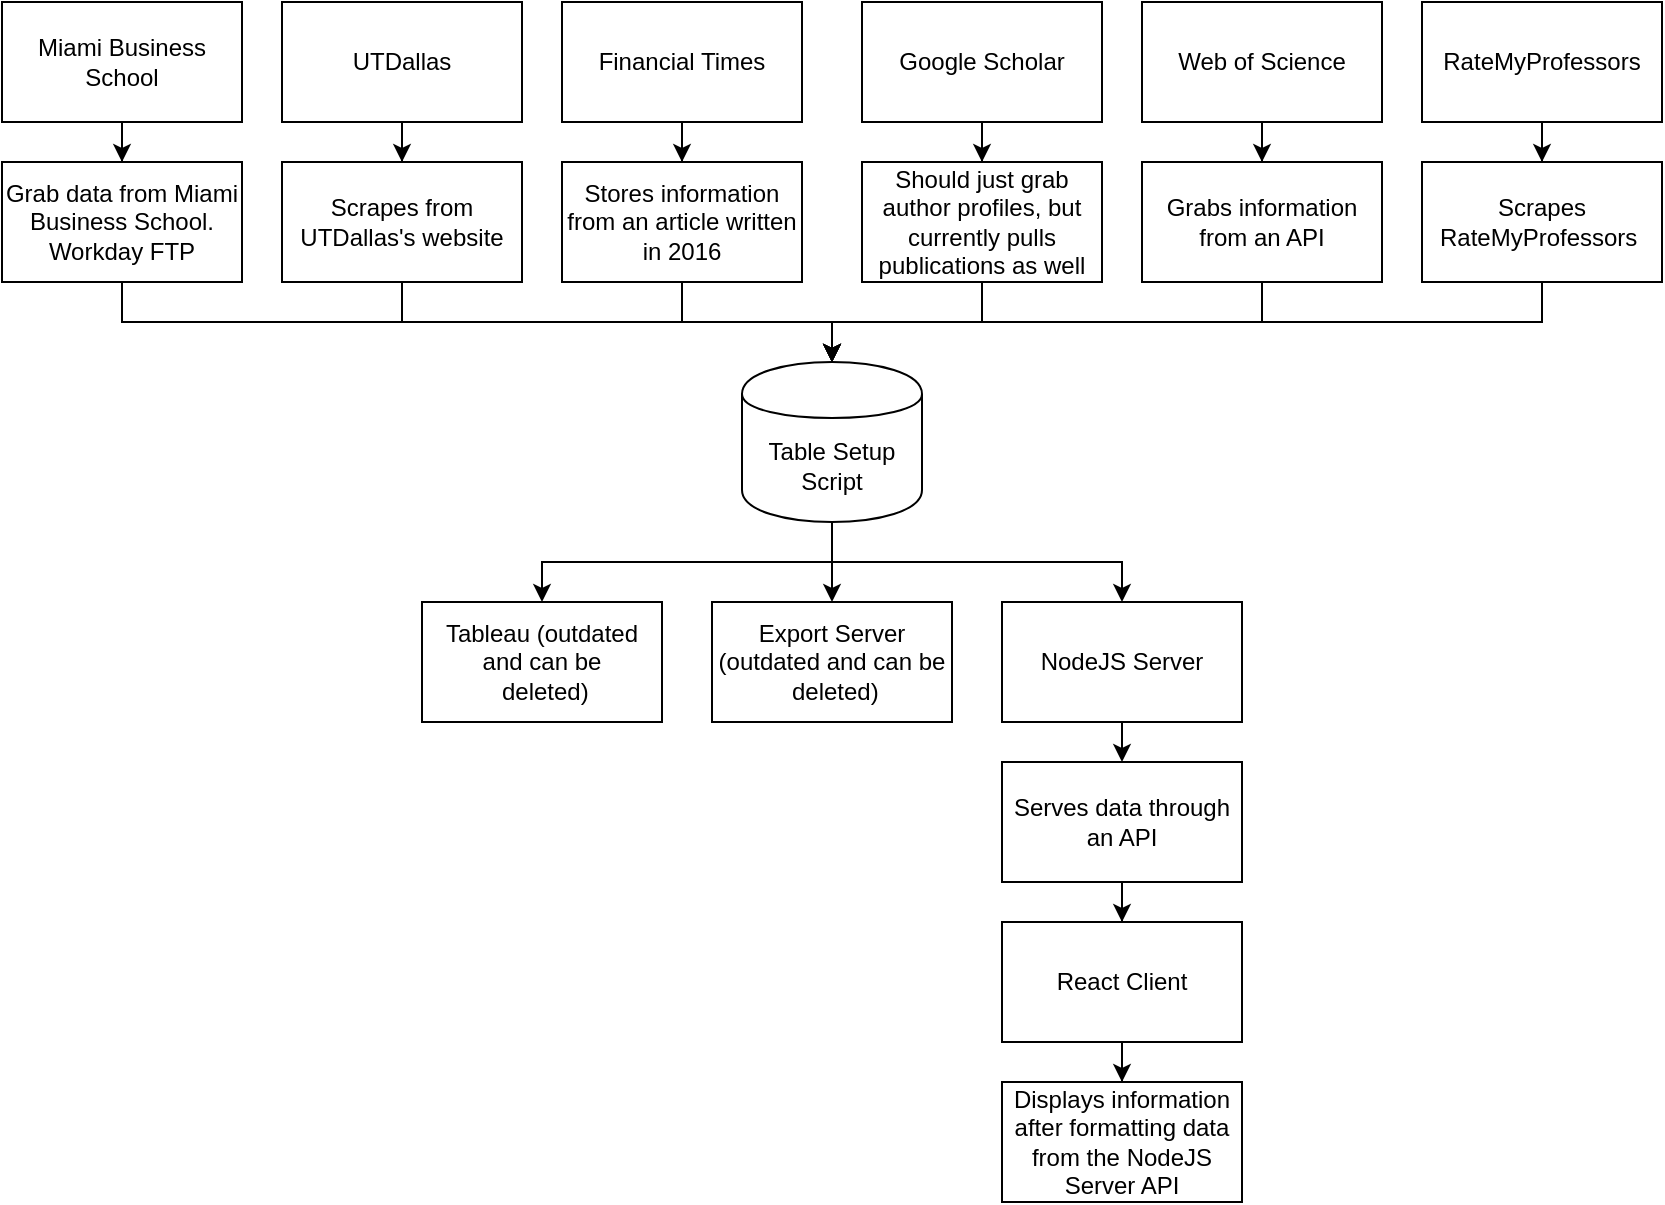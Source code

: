 <mxfile version="11.2.1" type="device" pages="1"><diagram id="a6ZYqR-ajPMGwNq50tRY" name="Page-1"><mxGraphModel dx="1662" dy="747" grid="1" gridSize="10" guides="1" tooltips="1" connect="1" arrows="1" fold="1" page="1" pageScale="1" pageWidth="850" pageHeight="1100" math="0" shadow="0"><root><mxCell id="0"/><mxCell id="1" parent="0"/><mxCell id="5oNPRwhhi9Mld0t4DFtq-17" style="edgeStyle=orthogonalEdgeStyle;rounded=0;orthogonalLoop=1;jettySize=auto;html=1;" edge="1" parent="1" source="5oNPRwhhi9Mld0t4DFtq-1" target="5oNPRwhhi9Mld0t4DFtq-11"><mxGeometry relative="1" as="geometry"/></mxCell><mxCell id="5oNPRwhhi9Mld0t4DFtq-1" value="Miami Business School" style="rounded=0;whiteSpace=wrap;html=1;" vertex="1" parent="1"><mxGeometry x="10" y="20" width="120" height="60" as="geometry"/></mxCell><mxCell id="5oNPRwhhi9Mld0t4DFtq-18" style="edgeStyle=orthogonalEdgeStyle;rounded=0;orthogonalLoop=1;jettySize=auto;html=1;entryX=0.5;entryY=0;entryDx=0;entryDy=0;" edge="1" parent="1" source="5oNPRwhhi9Mld0t4DFtq-2" target="5oNPRwhhi9Mld0t4DFtq-12"><mxGeometry relative="1" as="geometry"/></mxCell><mxCell id="5oNPRwhhi9Mld0t4DFtq-2" value="UTDallas" style="rounded=0;whiteSpace=wrap;html=1;" vertex="1" parent="1"><mxGeometry x="150" y="20" width="120" height="60" as="geometry"/></mxCell><mxCell id="5oNPRwhhi9Mld0t4DFtq-19" style="edgeStyle=orthogonalEdgeStyle;rounded=0;orthogonalLoop=1;jettySize=auto;html=1;entryX=0.5;entryY=0;entryDx=0;entryDy=0;" edge="1" parent="1" source="5oNPRwhhi9Mld0t4DFtq-3" target="5oNPRwhhi9Mld0t4DFtq-13"><mxGeometry relative="1" as="geometry"/></mxCell><mxCell id="5oNPRwhhi9Mld0t4DFtq-3" value="Financial Times" style="rounded=0;whiteSpace=wrap;html=1;" vertex="1" parent="1"><mxGeometry x="290" y="20" width="120" height="60" as="geometry"/></mxCell><mxCell id="5oNPRwhhi9Mld0t4DFtq-20" style="edgeStyle=orthogonalEdgeStyle;rounded=0;orthogonalLoop=1;jettySize=auto;html=1;entryX=0.5;entryY=0;entryDx=0;entryDy=0;" edge="1" parent="1" source="5oNPRwhhi9Mld0t4DFtq-4" target="5oNPRwhhi9Mld0t4DFtq-14"><mxGeometry relative="1" as="geometry"/></mxCell><mxCell id="5oNPRwhhi9Mld0t4DFtq-4" value="Google Scholar" style="rounded=0;whiteSpace=wrap;html=1;" vertex="1" parent="1"><mxGeometry x="440" y="20" width="120" height="60" as="geometry"/></mxCell><mxCell id="5oNPRwhhi9Mld0t4DFtq-21" style="edgeStyle=orthogonalEdgeStyle;rounded=0;orthogonalLoop=1;jettySize=auto;html=1;entryX=0.5;entryY=0;entryDx=0;entryDy=0;" edge="1" parent="1" source="5oNPRwhhi9Mld0t4DFtq-5" target="5oNPRwhhi9Mld0t4DFtq-15"><mxGeometry relative="1" as="geometry"/></mxCell><mxCell id="5oNPRwhhi9Mld0t4DFtq-5" value="Web of Science" style="rounded=0;whiteSpace=wrap;html=1;" vertex="1" parent="1"><mxGeometry x="580" y="20" width="120" height="60" as="geometry"/></mxCell><mxCell id="5oNPRwhhi9Mld0t4DFtq-22" style="edgeStyle=orthogonalEdgeStyle;rounded=0;orthogonalLoop=1;jettySize=auto;html=1;entryX=0.5;entryY=0;entryDx=0;entryDy=0;" edge="1" parent="1" source="5oNPRwhhi9Mld0t4DFtq-6" target="5oNPRwhhi9Mld0t4DFtq-16"><mxGeometry relative="1" as="geometry"/></mxCell><mxCell id="5oNPRwhhi9Mld0t4DFtq-6" value="RateMyProfessors" style="rounded=0;whiteSpace=wrap;html=1;" vertex="1" parent="1"><mxGeometry x="720" y="20" width="120" height="60" as="geometry"/></mxCell><mxCell id="5oNPRwhhi9Mld0t4DFtq-30" style="edgeStyle=orthogonalEdgeStyle;rounded=0;orthogonalLoop=1;jettySize=auto;html=1;entryX=0.5;entryY=0;entryDx=0;entryDy=0;" edge="1" parent="1" source="5oNPRwhhi9Mld0t4DFtq-7" target="5oNPRwhhi9Mld0t4DFtq-10"><mxGeometry relative="1" as="geometry"/></mxCell><mxCell id="5oNPRwhhi9Mld0t4DFtq-31" style="edgeStyle=orthogonalEdgeStyle;rounded=0;orthogonalLoop=1;jettySize=auto;html=1;entryX=0.5;entryY=0;entryDx=0;entryDy=0;" edge="1" parent="1" source="5oNPRwhhi9Mld0t4DFtq-7" target="5oNPRwhhi9Mld0t4DFtq-9"><mxGeometry relative="1" as="geometry"><Array as="points"><mxPoint x="425" y="300"/><mxPoint x="280" y="300"/></Array></mxGeometry></mxCell><mxCell id="5oNPRwhhi9Mld0t4DFtq-35" style="edgeStyle=orthogonalEdgeStyle;rounded=0;orthogonalLoop=1;jettySize=auto;html=1;entryX=0.5;entryY=0;entryDx=0;entryDy=0;" edge="1" parent="1" source="5oNPRwhhi9Mld0t4DFtq-7" target="5oNPRwhhi9Mld0t4DFtq-34"><mxGeometry relative="1" as="geometry"><Array as="points"><mxPoint x="425" y="300"/><mxPoint x="570" y="300"/></Array></mxGeometry></mxCell><mxCell id="5oNPRwhhi9Mld0t4DFtq-7" value="Table Setup Script" style="shape=cylinder;whiteSpace=wrap;html=1;boundedLbl=1;backgroundOutline=1;" vertex="1" parent="1"><mxGeometry x="380" y="200" width="90" height="80" as="geometry"/></mxCell><mxCell id="5oNPRwhhi9Mld0t4DFtq-33" style="edgeStyle=orthogonalEdgeStyle;rounded=0;orthogonalLoop=1;jettySize=auto;html=1;entryX=0.5;entryY=0;entryDx=0;entryDy=0;" edge="1" parent="1" source="5oNPRwhhi9Mld0t4DFtq-8" target="5oNPRwhhi9Mld0t4DFtq-32"><mxGeometry relative="1" as="geometry"/></mxCell><mxCell id="5oNPRwhhi9Mld0t4DFtq-8" value="Serves data through an API" style="rounded=0;whiteSpace=wrap;html=1;" vertex="1" parent="1"><mxGeometry x="510" y="400" width="120" height="60" as="geometry"/></mxCell><mxCell id="5oNPRwhhi9Mld0t4DFtq-9" value="Tableau (outdated and can be&lt;br&gt;&amp;nbsp;deleted)" style="rounded=0;whiteSpace=wrap;html=1;" vertex="1" parent="1"><mxGeometry x="220" y="320" width="120" height="60" as="geometry"/></mxCell><mxCell id="5oNPRwhhi9Mld0t4DFtq-10" value="Export Server (outdated and can be&lt;br&gt;&amp;nbsp;deleted)" style="rounded=0;whiteSpace=wrap;html=1;" vertex="1" parent="1"><mxGeometry x="365" y="320" width="120" height="60" as="geometry"/></mxCell><mxCell id="5oNPRwhhi9Mld0t4DFtq-28" style="edgeStyle=orthogonalEdgeStyle;rounded=0;orthogonalLoop=1;jettySize=auto;html=1;entryX=0.5;entryY=0;entryDx=0;entryDy=0;" edge="1" parent="1" source="5oNPRwhhi9Mld0t4DFtq-11" target="5oNPRwhhi9Mld0t4DFtq-7"><mxGeometry relative="1" as="geometry"><Array as="points"><mxPoint x="70" y="180"/><mxPoint x="425" y="180"/></Array></mxGeometry></mxCell><mxCell id="5oNPRwhhi9Mld0t4DFtq-11" value="Grab data from Miami Business School. Workday FTP" style="rounded=0;whiteSpace=wrap;html=1;" vertex="1" parent="1"><mxGeometry x="10" y="100" width="120" height="60" as="geometry"/></mxCell><mxCell id="5oNPRwhhi9Mld0t4DFtq-25" style="edgeStyle=orthogonalEdgeStyle;rounded=0;orthogonalLoop=1;jettySize=auto;html=1;entryX=0.5;entryY=0;entryDx=0;entryDy=0;" edge="1" parent="1" source="5oNPRwhhi9Mld0t4DFtq-12" target="5oNPRwhhi9Mld0t4DFtq-7"><mxGeometry relative="1" as="geometry"><Array as="points"><mxPoint x="210" y="180"/><mxPoint x="425" y="180"/></Array></mxGeometry></mxCell><mxCell id="5oNPRwhhi9Mld0t4DFtq-12" value="Scrapes from UTDallas's website" style="rounded=0;whiteSpace=wrap;html=1;" vertex="1" parent="1"><mxGeometry x="150" y="100" width="120" height="60" as="geometry"/></mxCell><mxCell id="5oNPRwhhi9Mld0t4DFtq-23" style="edgeStyle=orthogonalEdgeStyle;rounded=0;orthogonalLoop=1;jettySize=auto;html=1;entryX=0.5;entryY=0;entryDx=0;entryDy=0;" edge="1" parent="1" source="5oNPRwhhi9Mld0t4DFtq-13" target="5oNPRwhhi9Mld0t4DFtq-7"><mxGeometry relative="1" as="geometry"/></mxCell><mxCell id="5oNPRwhhi9Mld0t4DFtq-13" value="Stores information from an article written in 2016" style="rounded=0;whiteSpace=wrap;html=1;" vertex="1" parent="1"><mxGeometry x="290" y="100" width="120" height="60" as="geometry"/></mxCell><mxCell id="5oNPRwhhi9Mld0t4DFtq-24" style="edgeStyle=orthogonalEdgeStyle;rounded=0;orthogonalLoop=1;jettySize=auto;html=1;exitX=0.5;exitY=1;exitDx=0;exitDy=0;" edge="1" parent="1" source="5oNPRwhhi9Mld0t4DFtq-14" target="5oNPRwhhi9Mld0t4DFtq-7"><mxGeometry relative="1" as="geometry"/></mxCell><mxCell id="5oNPRwhhi9Mld0t4DFtq-14" value="Should just grab author profiles, but currently pulls publications as well" style="rounded=0;whiteSpace=wrap;html=1;" vertex="1" parent="1"><mxGeometry x="440" y="100" width="120" height="60" as="geometry"/></mxCell><mxCell id="5oNPRwhhi9Mld0t4DFtq-26" style="edgeStyle=orthogonalEdgeStyle;rounded=0;orthogonalLoop=1;jettySize=auto;html=1;entryX=0.5;entryY=0;entryDx=0;entryDy=0;" edge="1" parent="1" source="5oNPRwhhi9Mld0t4DFtq-15" target="5oNPRwhhi9Mld0t4DFtq-7"><mxGeometry relative="1" as="geometry"><Array as="points"><mxPoint x="640" y="180"/><mxPoint x="425" y="180"/></Array></mxGeometry></mxCell><mxCell id="5oNPRwhhi9Mld0t4DFtq-15" value="Grabs information from an API" style="rounded=0;whiteSpace=wrap;html=1;" vertex="1" parent="1"><mxGeometry x="580" y="100" width="120" height="60" as="geometry"/></mxCell><mxCell id="5oNPRwhhi9Mld0t4DFtq-27" style="edgeStyle=orthogonalEdgeStyle;rounded=0;orthogonalLoop=1;jettySize=auto;html=1;" edge="1" parent="1" source="5oNPRwhhi9Mld0t4DFtq-16" target="5oNPRwhhi9Mld0t4DFtq-7"><mxGeometry relative="1" as="geometry"><Array as="points"><mxPoint x="780" y="180"/><mxPoint x="425" y="180"/></Array></mxGeometry></mxCell><mxCell id="5oNPRwhhi9Mld0t4DFtq-16" value="Scrapes RateMyProfessors&amp;nbsp;" style="rounded=0;whiteSpace=wrap;html=1;" vertex="1" parent="1"><mxGeometry x="720" y="100" width="120" height="60" as="geometry"/></mxCell><mxCell id="5oNPRwhhi9Mld0t4DFtq-38" style="edgeStyle=orthogonalEdgeStyle;rounded=0;orthogonalLoop=1;jettySize=auto;html=1;entryX=0.5;entryY=0;entryDx=0;entryDy=0;" edge="1" parent="1" source="5oNPRwhhi9Mld0t4DFtq-32" target="5oNPRwhhi9Mld0t4DFtq-37"><mxGeometry relative="1" as="geometry"/></mxCell><mxCell id="5oNPRwhhi9Mld0t4DFtq-32" value="React Client" style="rounded=0;whiteSpace=wrap;html=1;" vertex="1" parent="1"><mxGeometry x="510" y="480" width="120" height="60" as="geometry"/></mxCell><mxCell id="5oNPRwhhi9Mld0t4DFtq-36" style="edgeStyle=orthogonalEdgeStyle;rounded=0;orthogonalLoop=1;jettySize=auto;html=1;exitX=0.5;exitY=1;exitDx=0;exitDy=0;entryX=0.5;entryY=0;entryDx=0;entryDy=0;" edge="1" parent="1" source="5oNPRwhhi9Mld0t4DFtq-34" target="5oNPRwhhi9Mld0t4DFtq-8"><mxGeometry relative="1" as="geometry"/></mxCell><mxCell id="5oNPRwhhi9Mld0t4DFtq-34" value="NodeJS Server" style="rounded=0;whiteSpace=wrap;html=1;" vertex="1" parent="1"><mxGeometry x="510" y="320" width="120" height="60" as="geometry"/></mxCell><mxCell id="5oNPRwhhi9Mld0t4DFtq-37" value="Displays information after formatting data from the NodeJS Server API" style="rounded=0;whiteSpace=wrap;html=1;" vertex="1" parent="1"><mxGeometry x="510" y="560" width="120" height="60" as="geometry"/></mxCell></root></mxGraphModel></diagram></mxfile>